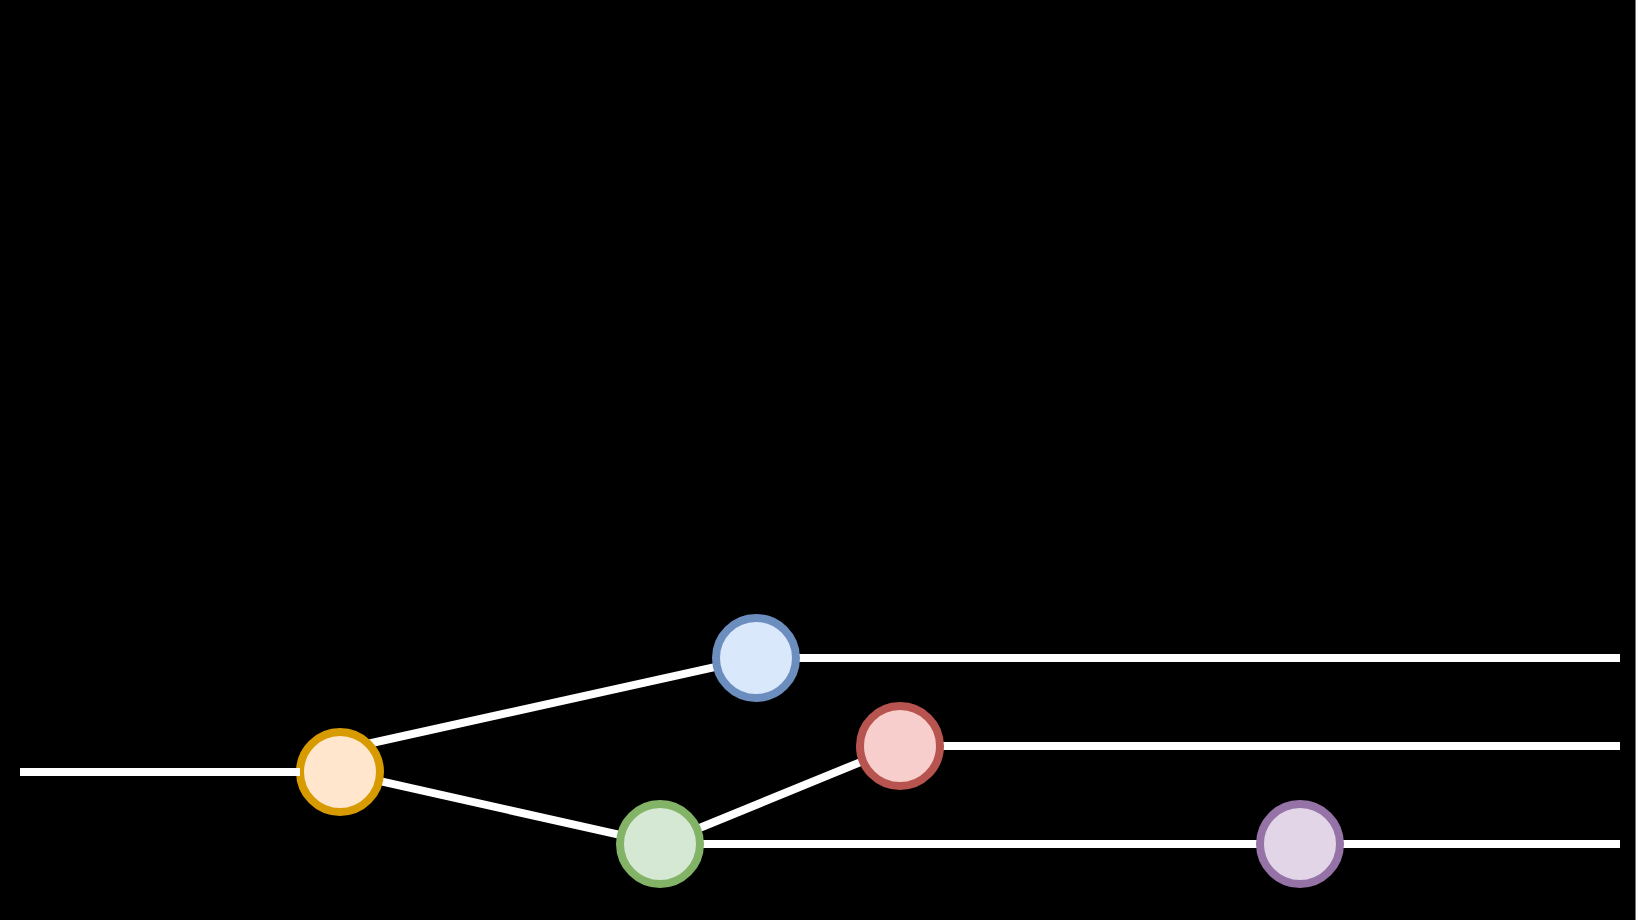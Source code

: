<mxfile version="22.0.3" type="device">
  <diagram name="Page-1" id="efJzUPXuS_830_6F4bIQ">
    <mxGraphModel dx="1434" dy="849" grid="1" gridSize="10" guides="1" tooltips="1" connect="1" arrows="1" fold="1" page="1" pageScale="1" pageWidth="850" pageHeight="1100" math="0" shadow="0">
      <root>
        <mxCell id="0" />
        <mxCell id="1" parent="0" />
        <mxCell id="fPG1StlZNPGjadmVSso1-14" value="" style="rounded=0;whiteSpace=wrap;html=1;gradientColor=none;strokeColor=none;fillColor=#000000;" parent="1" vertex="1">
          <mxGeometry x="10" y="78" width="817.77" height="460" as="geometry" />
        </mxCell>
        <mxCell id="fPG1StlZNPGjadmVSso1-8" style="rounded=0;orthogonalLoop=1;jettySize=auto;html=1;endArrow=none;endFill=0;strokeWidth=4;exitX=1;exitY=0;exitDx=0;exitDy=0;strokeColor=#FFFFFF;" parent="1" source="fPG1StlZNPGjadmVSso1-1" target="fPG1StlZNPGjadmVSso1-3" edge="1">
          <mxGeometry relative="1" as="geometry">
            <mxPoint x="196.691" y="445.981" as="sourcePoint" />
          </mxGeometry>
        </mxCell>
        <mxCell id="fPG1StlZNPGjadmVSso1-9" style="rounded=0;orthogonalLoop=1;jettySize=auto;html=1;endArrow=none;endFill=0;strokeWidth=4;strokeColor=#FFFFFF;" parent="1" source="fPG1StlZNPGjadmVSso1-1" target="fPG1StlZNPGjadmVSso1-4" edge="1">
          <mxGeometry relative="1" as="geometry" />
        </mxCell>
        <mxCell id="fPG1StlZNPGjadmVSso1-1" value="" style="ellipse;whiteSpace=wrap;html=1;aspect=fixed;strokeWidth=4;fillColor=#ffe6cc;strokeColor=#d79b00;" parent="1" vertex="1">
          <mxGeometry x="160" y="444" width="40" height="40" as="geometry" />
        </mxCell>
        <mxCell id="fPG1StlZNPGjadmVSso1-2" value="" style="endArrow=none;html=1;rounded=0;entryX=0;entryY=0.5;entryDx=0;entryDy=0;strokeWidth=4;strokeColor=#FFFFFF;" parent="1" target="fPG1StlZNPGjadmVSso1-1" edge="1">
          <mxGeometry width="50" height="50" relative="1" as="geometry">
            <mxPoint x="20" y="464" as="sourcePoint" />
            <mxPoint x="450" y="454" as="targetPoint" />
          </mxGeometry>
        </mxCell>
        <mxCell id="fPG1StlZNPGjadmVSso1-11" style="edgeStyle=orthogonalEdgeStyle;rounded=0;orthogonalLoop=1;jettySize=auto;html=1;endArrow=none;endFill=0;strokeWidth=4;strokeColor=#FFFFFF;" parent="1" source="fPG1StlZNPGjadmVSso1-3" edge="1">
          <mxGeometry relative="1" as="geometry">
            <mxPoint x="820" y="407" as="targetPoint" />
          </mxGeometry>
        </mxCell>
        <mxCell id="fPG1StlZNPGjadmVSso1-3" value="" style="ellipse;whiteSpace=wrap;html=1;aspect=fixed;strokeWidth=4;fillColor=#dae8fc;strokeColor=#6c8ebf;" parent="1" vertex="1">
          <mxGeometry x="368" y="387" width="40" height="40" as="geometry" />
        </mxCell>
        <mxCell id="fPG1StlZNPGjadmVSso1-7" style="rounded=0;orthogonalLoop=1;jettySize=auto;html=1;endArrow=none;endFill=0;strokeWidth=4;strokeColor=#FFFFFF;" parent="1" source="fPG1StlZNPGjadmVSso1-4" target="fPG1StlZNPGjadmVSso1-5" edge="1">
          <mxGeometry relative="1" as="geometry" />
        </mxCell>
        <mxCell id="fPG1StlZNPGjadmVSso1-10" style="rounded=0;orthogonalLoop=1;jettySize=auto;html=1;endArrow=none;endFill=0;strokeWidth=4;strokeColor=#FFFFFF;" parent="1" source="fPG1StlZNPGjadmVSso1-4" target="fPG1StlZNPGjadmVSso1-6" edge="1">
          <mxGeometry relative="1" as="geometry" />
        </mxCell>
        <mxCell id="fPG1StlZNPGjadmVSso1-4" value="" style="ellipse;whiteSpace=wrap;html=1;aspect=fixed;strokeWidth=4;fillColor=#d5e8d4;strokeColor=#82b366;" parent="1" vertex="1">
          <mxGeometry x="320" y="480" width="40" height="40" as="geometry" />
        </mxCell>
        <mxCell id="fPG1StlZNPGjadmVSso1-12" style="edgeStyle=orthogonalEdgeStyle;rounded=0;orthogonalLoop=1;jettySize=auto;html=1;endArrow=none;endFill=0;strokeWidth=4;strokeColor=#FFFFFF;" parent="1" source="fPG1StlZNPGjadmVSso1-5" edge="1">
          <mxGeometry relative="1" as="geometry">
            <mxPoint x="820" y="451" as="targetPoint" />
          </mxGeometry>
        </mxCell>
        <mxCell id="fPG1StlZNPGjadmVSso1-5" value="" style="ellipse;whiteSpace=wrap;html=1;aspect=fixed;strokeWidth=4;fillColor=#f8cecc;strokeColor=#b85450;" parent="1" vertex="1">
          <mxGeometry x="440" y="431" width="40" height="40" as="geometry" />
        </mxCell>
        <mxCell id="fPG1StlZNPGjadmVSso1-13" style="edgeStyle=orthogonalEdgeStyle;rounded=0;orthogonalLoop=1;jettySize=auto;html=1;endArrow=none;endFill=0;strokeWidth=4;strokeColor=#FFFFFF;" parent="1" source="fPG1StlZNPGjadmVSso1-6" edge="1">
          <mxGeometry relative="1" as="geometry">
            <mxPoint x="820" y="500" as="targetPoint" />
          </mxGeometry>
        </mxCell>
        <mxCell id="fPG1StlZNPGjadmVSso1-6" value="" style="ellipse;whiteSpace=wrap;html=1;aspect=fixed;strokeWidth=4;fillColor=#e1d5e7;strokeColor=#9673a6;" parent="1" vertex="1">
          <mxGeometry x="640" y="480" width="40" height="40" as="geometry" />
        </mxCell>
      </root>
    </mxGraphModel>
  </diagram>
</mxfile>
